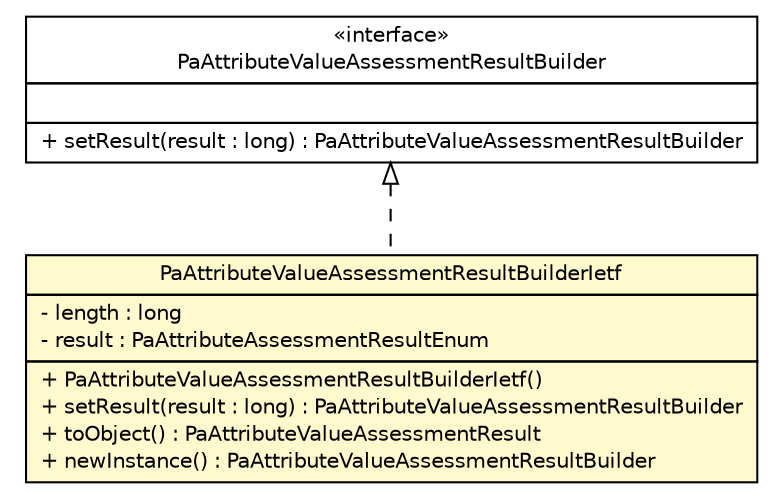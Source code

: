 #!/usr/local/bin/dot
#
# Class diagram 
# Generated by UMLGraph version R5_6 (http://www.umlgraph.org/)
#

digraph G {
	edge [fontname="Helvetica",fontsize=10,labelfontname="Helvetica",labelfontsize=10];
	node [fontname="Helvetica",fontsize=10,shape=plaintext];
	nodesep=0.25;
	ranksep=0.5;
	// org.ietf.nea.pa.attribute.PaAttributeValueAssessmentResultBuilder
	c65967 [label=<<table title="org.ietf.nea.pa.attribute.PaAttributeValueAssessmentResultBuilder" border="0" cellborder="1" cellspacing="0" cellpadding="2" port="p" href="./PaAttributeValueAssessmentResultBuilder.html">
		<tr><td><table border="0" cellspacing="0" cellpadding="1">
<tr><td align="center" balign="center"> &#171;interface&#187; </td></tr>
<tr><td align="center" balign="center"> PaAttributeValueAssessmentResultBuilder </td></tr>
		</table></td></tr>
		<tr><td><table border="0" cellspacing="0" cellpadding="1">
<tr><td align="left" balign="left">  </td></tr>
		</table></td></tr>
		<tr><td><table border="0" cellspacing="0" cellpadding="1">
<tr><td align="left" balign="left"> + setResult(result : long) : PaAttributeValueAssessmentResultBuilder </td></tr>
		</table></td></tr>
		</table>>, URL="./PaAttributeValueAssessmentResultBuilder.html", fontname="Helvetica", fontcolor="black", fontsize=10.0];
	// org.ietf.nea.pa.attribute.PaAttributeValueAssessmentResultBuilderIetf
	c65972 [label=<<table title="org.ietf.nea.pa.attribute.PaAttributeValueAssessmentResultBuilderIetf" border="0" cellborder="1" cellspacing="0" cellpadding="2" port="p" bgcolor="lemonChiffon" href="./PaAttributeValueAssessmentResultBuilderIetf.html">
		<tr><td><table border="0" cellspacing="0" cellpadding="1">
<tr><td align="center" balign="center"> PaAttributeValueAssessmentResultBuilderIetf </td></tr>
		</table></td></tr>
		<tr><td><table border="0" cellspacing="0" cellpadding="1">
<tr><td align="left" balign="left"> - length : long </td></tr>
<tr><td align="left" balign="left"> - result : PaAttributeAssessmentResultEnum </td></tr>
		</table></td></tr>
		<tr><td><table border="0" cellspacing="0" cellpadding="1">
<tr><td align="left" balign="left"> + PaAttributeValueAssessmentResultBuilderIetf() </td></tr>
<tr><td align="left" balign="left"> + setResult(result : long) : PaAttributeValueAssessmentResultBuilder </td></tr>
<tr><td align="left" balign="left"> + toObject() : PaAttributeValueAssessmentResult </td></tr>
<tr><td align="left" balign="left"> + newInstance() : PaAttributeValueAssessmentResultBuilder </td></tr>
		</table></td></tr>
		</table>>, URL="./PaAttributeValueAssessmentResultBuilderIetf.html", fontname="Helvetica", fontcolor="black", fontsize=10.0];
	//org.ietf.nea.pa.attribute.PaAttributeValueAssessmentResultBuilderIetf implements org.ietf.nea.pa.attribute.PaAttributeValueAssessmentResultBuilder
	c65967:p -> c65972:p [dir=back,arrowtail=empty,style=dashed];
}

